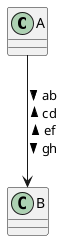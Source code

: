 {
  "sha1": "9gspqw8icbp6xk97cuecu2ozf50qmex",
  "insertion": {
    "when": "2024-05-30T20:48:21.694Z",
    "user": "plantuml@gmail.com"
  }
}
@startuml
class A
class B

A --> B : ab >\ncd <\n< ef\n> gh

@enduml
